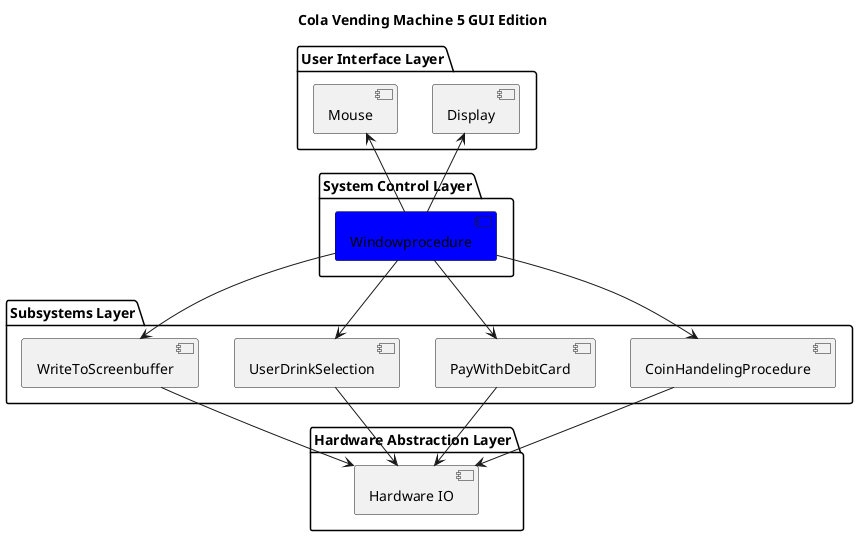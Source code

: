 @startuml

title Cola Vending Machine 5 GUI Edition

package "User Interface Layer" {
    [Display]
    [Mouse]
}

package "System Control Layer" {
    [Windowprocedure] #Blue
}

package "Subsystems Layer" {
    [CoinHandelingProcedure]
    [PayWithDebitCard]
    [UserDrinkSelection]
    [WriteToScreenbuffer]
}

package "Hardware Abstraction Layer" {
    [Hardware IO]
}

[Windowprocedure] -up-> [Mouse]
[Windowprocedure] -up-> [Display]

[Windowprocedure] -down-> [CoinHandelingProcedure]
[Windowprocedure] -down-> [PayWithDebitCard]
[Windowprocedure] -down-> [UserDrinkSelection]
[Windowprocedure] -down-> [WriteToScreenbuffer]

[CoinHandelingProcedure] -down-> [Hardware IO]
[PayWithDebitCard] -down-> [Hardware IO]
[UserDrinkSelection] -down-> [Hardware IO]
[WriteToScreenbuffer] -down-> [Hardware IO]


@enduml
